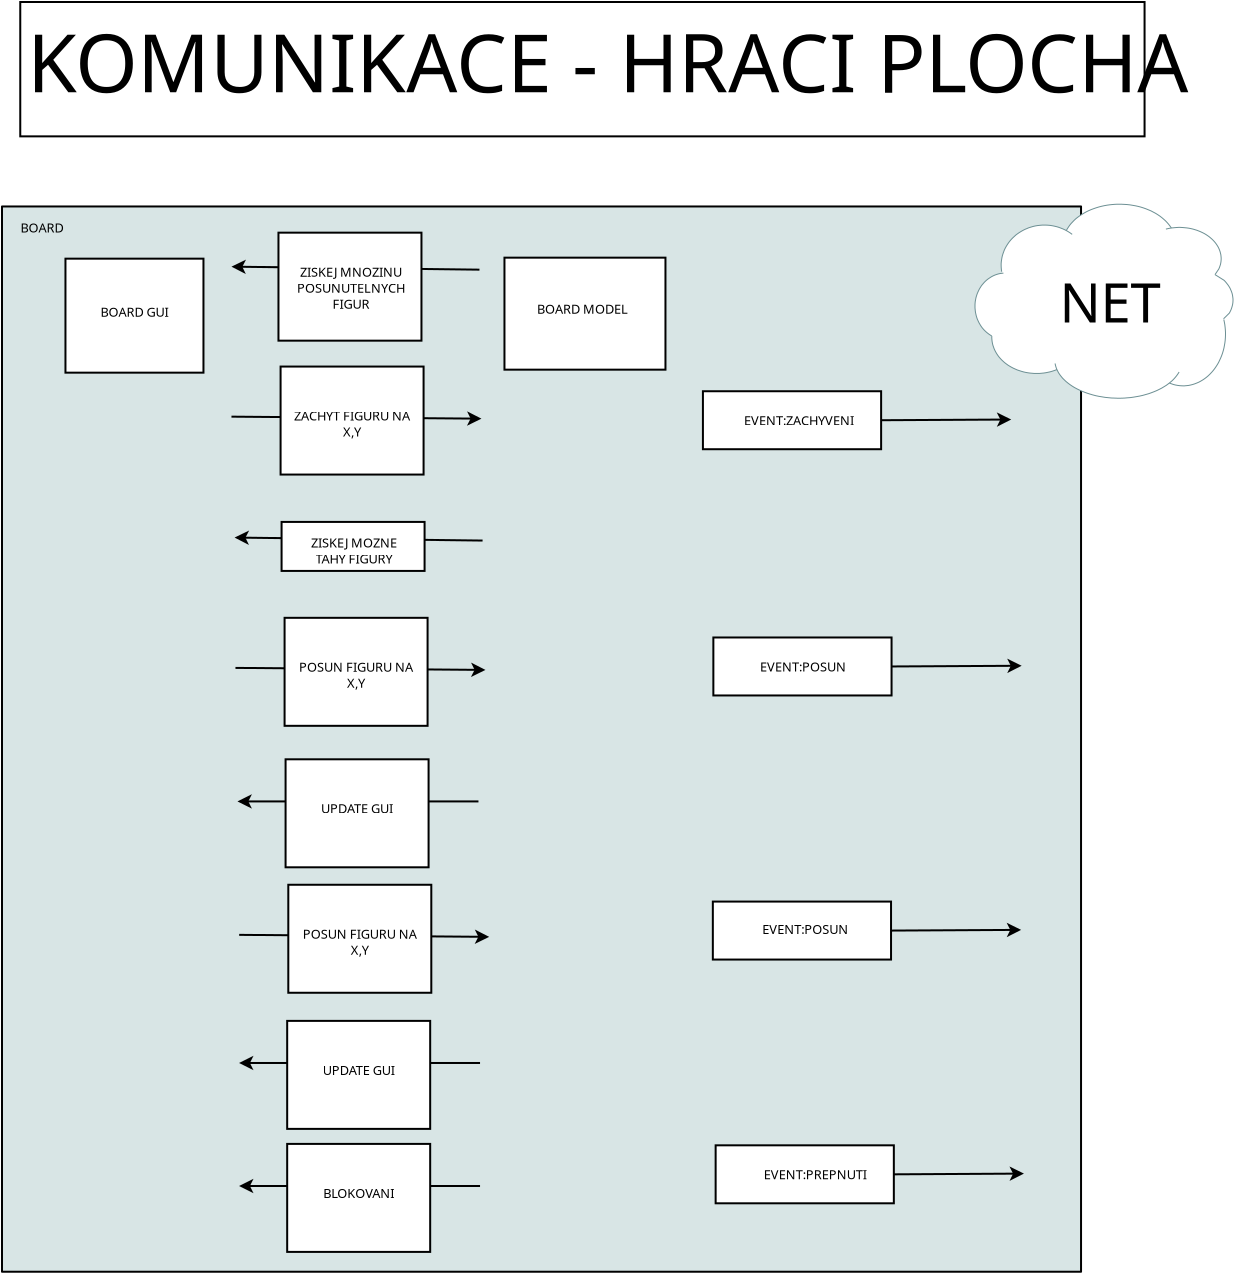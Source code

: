 <?xml version="1.0" encoding="UTF-8"?>
<dia:diagram xmlns:dia="http://www.lysator.liu.se/~alla/dia/">
  <dia:layer name="Background" visible="true">
    <dia:object type="Standard - Box" version="0" id="O0">
      <dia:attribute name="obj_pos">
        <dia:point val="-2.323,-0.56"/>
      </dia:attribute>
      <dia:attribute name="obj_bb">
        <dia:rectangle val="-2.373,-0.61;51.68,52.754"/>
      </dia:attribute>
      <dia:attribute name="elem_corner">
        <dia:point val="-2.323,-0.56"/>
      </dia:attribute>
      <dia:attribute name="elem_width">
        <dia:real val="53.952"/>
      </dia:attribute>
      <dia:attribute name="elem_height">
        <dia:real val="53.264"/>
      </dia:attribute>
      <dia:attribute name="inner_color">
        <dia:color val="#d8e5e5"/>
      </dia:attribute>
      <dia:attribute name="show_background">
        <dia:boolean val="true"/>
      </dia:attribute>
      <dia:attribute name="corner_radius">
        <dia:real val="1.175e-38"/>
      </dia:attribute>
    </dia:object>
    <dia:object type="Standard - Box" version="0" id="O1">
      <dia:attribute name="obj_pos">
        <dia:point val="0.85,2.05"/>
      </dia:attribute>
      <dia:attribute name="obj_bb">
        <dia:rectangle val="0.8,2;7.8,7.8"/>
      </dia:attribute>
      <dia:attribute name="elem_corner">
        <dia:point val="0.85,2.05"/>
      </dia:attribute>
      <dia:attribute name="elem_width">
        <dia:real val="6.9"/>
      </dia:attribute>
      <dia:attribute name="elem_height">
        <dia:real val="5.7"/>
      </dia:attribute>
      <dia:attribute name="show_background">
        <dia:boolean val="true"/>
      </dia:attribute>
    </dia:object>
    <dia:object type="Standard - Text" version="1" id="O2">
      <dia:attribute name="obj_pos">
        <dia:point val="2.6,4.95"/>
      </dia:attribute>
      <dia:attribute name="obj_bb">
        <dia:rectangle val="2.6,4.39;5.942,5.382"/>
      </dia:attribute>
      <dia:attribute name="text">
        <dia:composite type="text">
          <dia:attribute name="string">
            <dia:string>#BOARD GUI#</dia:string>
          </dia:attribute>
          <dia:attribute name="font">
            <dia:font family="sans" style="0" name="Helvetica"/>
          </dia:attribute>
          <dia:attribute name="height">
            <dia:real val="0.8"/>
          </dia:attribute>
          <dia:attribute name="pos">
            <dia:point val="2.6,4.95"/>
          </dia:attribute>
          <dia:attribute name="color">
            <dia:color val="#000000"/>
          </dia:attribute>
          <dia:attribute name="alignment">
            <dia:enum val="0"/>
          </dia:attribute>
        </dia:composite>
      </dia:attribute>
      <dia:attribute name="valign">
        <dia:enum val="3"/>
      </dia:attribute>
    </dia:object>
    <dia:object type="Standard - Box" version="0" id="O3">
      <dia:attribute name="obj_pos">
        <dia:point val="22.8,2"/>
      </dia:attribute>
      <dia:attribute name="obj_bb">
        <dia:rectangle val="22.75,1.95;30.9,7.65"/>
      </dia:attribute>
      <dia:attribute name="elem_corner">
        <dia:point val="22.8,2"/>
      </dia:attribute>
      <dia:attribute name="elem_width">
        <dia:real val="8.05"/>
      </dia:attribute>
      <dia:attribute name="elem_height">
        <dia:real val="5.6"/>
      </dia:attribute>
      <dia:attribute name="show_background">
        <dia:boolean val="true"/>
      </dia:attribute>
    </dia:object>
    <dia:object type="Standard - Text" version="1" id="O4">
      <dia:attribute name="obj_pos">
        <dia:point val="24.425,4.8"/>
      </dia:attribute>
      <dia:attribute name="obj_bb">
        <dia:rectangle val="24.425,4.24;28.815,5.232"/>
      </dia:attribute>
      <dia:attribute name="text">
        <dia:composite type="text">
          <dia:attribute name="string">
            <dia:string>#BOARD MODEL#</dia:string>
          </dia:attribute>
          <dia:attribute name="font">
            <dia:font family="sans" style="0" name="Helvetica"/>
          </dia:attribute>
          <dia:attribute name="height">
            <dia:real val="0.8"/>
          </dia:attribute>
          <dia:attribute name="pos">
            <dia:point val="24.425,4.8"/>
          </dia:attribute>
          <dia:attribute name="color">
            <dia:color val="#000000"/>
          </dia:attribute>
          <dia:attribute name="alignment">
            <dia:enum val="0"/>
          </dia:attribute>
        </dia:composite>
      </dia:attribute>
      <dia:attribute name="valign">
        <dia:enum val="3"/>
      </dia:attribute>
    </dia:object>
    <dia:object type="Standard - Line" version="0" id="O5">
      <dia:attribute name="obj_pos">
        <dia:point val="21.55,2.6"/>
      </dia:attribute>
      <dia:attribute name="obj_bb">
        <dia:rectangle val="9.094,1.949;21.601,2.951"/>
      </dia:attribute>
      <dia:attribute name="conn_endpoints">
        <dia:point val="21.55,2.6"/>
        <dia:point val="9.15,2.45"/>
      </dia:attribute>
      <dia:attribute name="numcp">
        <dia:int val="1"/>
      </dia:attribute>
      <dia:attribute name="end_arrow">
        <dia:enum val="22"/>
      </dia:attribute>
      <dia:attribute name="end_arrow_length">
        <dia:real val="0.5"/>
      </dia:attribute>
      <dia:attribute name="end_arrow_width">
        <dia:real val="0.5"/>
      </dia:attribute>
    </dia:object>
    <dia:object type="Standard - Box" version="0" id="O6">
      <dia:attribute name="obj_pos">
        <dia:point val="11.5,0.75"/>
      </dia:attribute>
      <dia:attribute name="obj_bb">
        <dia:rectangle val="11.45,0.7;18.7,6.2"/>
      </dia:attribute>
      <dia:attribute name="elem_corner">
        <dia:point val="11.5,0.75"/>
      </dia:attribute>
      <dia:attribute name="elem_width">
        <dia:real val="7.15"/>
      </dia:attribute>
      <dia:attribute name="elem_height">
        <dia:real val="5.4"/>
      </dia:attribute>
      <dia:attribute name="show_background">
        <dia:boolean val="true"/>
      </dia:attribute>
    </dia:object>
    <dia:object type="Standard - Text" version="1" id="O7">
      <dia:attribute name="obj_pos">
        <dia:point val="15.125,2.95"/>
      </dia:attribute>
      <dia:attribute name="obj_bb">
        <dia:rectangle val="12.565,2.39;17.702,4.982"/>
      </dia:attribute>
      <dia:attribute name="text">
        <dia:composite type="text">
          <dia:attribute name="string">
            <dia:string>#ZISKEJ MNOZINU
POSUNUTELNYCH
FIGUR#</dia:string>
          </dia:attribute>
          <dia:attribute name="font">
            <dia:font family="sans" style="0" name="Helvetica"/>
          </dia:attribute>
          <dia:attribute name="height">
            <dia:real val="0.8"/>
          </dia:attribute>
          <dia:attribute name="pos">
            <dia:point val="15.125,2.95"/>
          </dia:attribute>
          <dia:attribute name="color">
            <dia:color val="#000000"/>
          </dia:attribute>
          <dia:attribute name="alignment">
            <dia:enum val="1"/>
          </dia:attribute>
        </dia:composite>
      </dia:attribute>
      <dia:attribute name="valign">
        <dia:enum val="3"/>
      </dia:attribute>
    </dia:object>
    <dia:object type="Standard - Line" version="0" id="O8">
      <dia:attribute name="obj_pos">
        <dia:point val="9.15,9.95"/>
      </dia:attribute>
      <dia:attribute name="obj_bb">
        <dia:rectangle val="9.1,9.55;21.704,10.55"/>
      </dia:attribute>
      <dia:attribute name="conn_endpoints">
        <dia:point val="9.15,9.95"/>
        <dia:point val="21.65,10.05"/>
      </dia:attribute>
      <dia:attribute name="numcp">
        <dia:int val="1"/>
      </dia:attribute>
      <dia:attribute name="end_arrow">
        <dia:enum val="22"/>
      </dia:attribute>
      <dia:attribute name="end_arrow_length">
        <dia:real val="0.5"/>
      </dia:attribute>
      <dia:attribute name="end_arrow_width">
        <dia:real val="0.5"/>
      </dia:attribute>
    </dia:object>
    <dia:object type="Standard - Box" version="0" id="O9">
      <dia:attribute name="obj_pos">
        <dia:point val="11.606,7.445"/>
      </dia:attribute>
      <dia:attribute name="obj_bb">
        <dia:rectangle val="11.556,7.395;18.806,12.895"/>
      </dia:attribute>
      <dia:attribute name="elem_corner">
        <dia:point val="11.606,7.445"/>
      </dia:attribute>
      <dia:attribute name="elem_width">
        <dia:real val="7.15"/>
      </dia:attribute>
      <dia:attribute name="elem_height">
        <dia:real val="5.4"/>
      </dia:attribute>
      <dia:attribute name="show_background">
        <dia:boolean val="true"/>
      </dia:attribute>
    </dia:object>
    <dia:object type="Standard - Text" version="1" id="O10">
      <dia:attribute name="obj_pos">
        <dia:point val="15.181,10.145"/>
      </dia:attribute>
      <dia:attribute name="obj_bb">
        <dia:rectangle val="12.299,9.585;18.081,11.377"/>
      </dia:attribute>
      <dia:attribute name="text">
        <dia:composite type="text">
          <dia:attribute name="string">
            <dia:string>#ZACHYT FIGURU NA
X,Y#</dia:string>
          </dia:attribute>
          <dia:attribute name="font">
            <dia:font family="sans" style="0" name="Helvetica"/>
          </dia:attribute>
          <dia:attribute name="height">
            <dia:real val="0.8"/>
          </dia:attribute>
          <dia:attribute name="pos">
            <dia:point val="15.181,10.145"/>
          </dia:attribute>
          <dia:attribute name="color">
            <dia:color val="#000000"/>
          </dia:attribute>
          <dia:attribute name="alignment">
            <dia:enum val="1"/>
          </dia:attribute>
        </dia:composite>
      </dia:attribute>
      <dia:attribute name="valign">
        <dia:enum val="3"/>
      </dia:attribute>
      <dia:connections>
        <dia:connection handle="0" to="O9" connection="8"/>
      </dia:connections>
    </dia:object>
    <dia:object type="Standard - Line" version="0" id="O11">
      <dia:attribute name="obj_pos">
        <dia:point val="21.706,16.145"/>
      </dia:attribute>
      <dia:attribute name="obj_bb">
        <dia:rectangle val="9.25,15.494;21.757,16.496"/>
      </dia:attribute>
      <dia:attribute name="conn_endpoints">
        <dia:point val="21.706,16.145"/>
        <dia:point val="9.306,15.995"/>
      </dia:attribute>
      <dia:attribute name="numcp">
        <dia:int val="1"/>
      </dia:attribute>
      <dia:attribute name="end_arrow">
        <dia:enum val="22"/>
      </dia:attribute>
      <dia:attribute name="end_arrow_length">
        <dia:real val="0.5"/>
      </dia:attribute>
      <dia:attribute name="end_arrow_width">
        <dia:real val="0.5"/>
      </dia:attribute>
    </dia:object>
    <dia:object type="Standard - Box" version="0" id="O12">
      <dia:attribute name="obj_pos">
        <dia:point val="11.656,15.213"/>
      </dia:attribute>
      <dia:attribute name="obj_bb">
        <dia:rectangle val="11.606,15.162;18.856,17.712"/>
      </dia:attribute>
      <dia:attribute name="elem_corner">
        <dia:point val="11.656,15.213"/>
      </dia:attribute>
      <dia:attribute name="elem_width">
        <dia:real val="7.15"/>
      </dia:attribute>
      <dia:attribute name="elem_height">
        <dia:real val="2.45"/>
      </dia:attribute>
      <dia:attribute name="show_background">
        <dia:boolean val="true"/>
      </dia:attribute>
    </dia:object>
    <dia:object type="Standard - Text" version="1" id="O13">
      <dia:attribute name="obj_pos">
        <dia:point val="15.281,16.495"/>
      </dia:attribute>
      <dia:attribute name="obj_bb">
        <dia:rectangle val="13.175,15.935;17.404,17.727"/>
      </dia:attribute>
      <dia:attribute name="text">
        <dia:composite type="text">
          <dia:attribute name="string">
            <dia:string>#ZISKEJ MOZNE
TAHY FIGURY#</dia:string>
          </dia:attribute>
          <dia:attribute name="font">
            <dia:font family="sans" style="0" name="Helvetica"/>
          </dia:attribute>
          <dia:attribute name="height">
            <dia:real val="0.8"/>
          </dia:attribute>
          <dia:attribute name="pos">
            <dia:point val="15.281,16.495"/>
          </dia:attribute>
          <dia:attribute name="color">
            <dia:color val="#000000"/>
          </dia:attribute>
          <dia:attribute name="alignment">
            <dia:enum val="1"/>
          </dia:attribute>
        </dia:composite>
      </dia:attribute>
      <dia:attribute name="valign">
        <dia:enum val="3"/>
      </dia:attribute>
    </dia:object>
    <dia:object type="Standard - Line" version="0" id="O14">
      <dia:attribute name="obj_pos">
        <dia:point val="9.35,22.512"/>
      </dia:attribute>
      <dia:attribute name="obj_bb">
        <dia:rectangle val="9.3,22.112;21.904,23.113"/>
      </dia:attribute>
      <dia:attribute name="conn_endpoints">
        <dia:point val="9.35,22.512"/>
        <dia:point val="21.85,22.613"/>
      </dia:attribute>
      <dia:attribute name="numcp">
        <dia:int val="1"/>
      </dia:attribute>
      <dia:attribute name="end_arrow">
        <dia:enum val="22"/>
      </dia:attribute>
      <dia:attribute name="end_arrow_length">
        <dia:real val="0.5"/>
      </dia:attribute>
      <dia:attribute name="end_arrow_width">
        <dia:real val="0.5"/>
      </dia:attribute>
    </dia:object>
    <dia:object type="Standard - Box" version="0" id="O15">
      <dia:attribute name="obj_pos">
        <dia:point val="11.806,20.008"/>
      </dia:attribute>
      <dia:attribute name="obj_bb">
        <dia:rectangle val="11.756,19.957;19.006,25.457"/>
      </dia:attribute>
      <dia:attribute name="elem_corner">
        <dia:point val="11.806,20.008"/>
      </dia:attribute>
      <dia:attribute name="elem_width">
        <dia:real val="7.15"/>
      </dia:attribute>
      <dia:attribute name="elem_height">
        <dia:real val="5.4"/>
      </dia:attribute>
      <dia:attribute name="show_background">
        <dia:boolean val="true"/>
      </dia:attribute>
    </dia:object>
    <dia:object type="Standard - Text" version="1" id="O16">
      <dia:attribute name="obj_pos">
        <dia:point val="15.381,22.707"/>
      </dia:attribute>
      <dia:attribute name="obj_bb">
        <dia:rectangle val="12.649,22.148;18.131,23.939"/>
      </dia:attribute>
      <dia:attribute name="text">
        <dia:composite type="text">
          <dia:attribute name="string">
            <dia:string>#POSUN FIGURU NA
X,Y#</dia:string>
          </dia:attribute>
          <dia:attribute name="font">
            <dia:font family="sans" style="0" name="Helvetica"/>
          </dia:attribute>
          <dia:attribute name="height">
            <dia:real val="0.8"/>
          </dia:attribute>
          <dia:attribute name="pos">
            <dia:point val="15.381,22.707"/>
          </dia:attribute>
          <dia:attribute name="color">
            <dia:color val="#000000"/>
          </dia:attribute>
          <dia:attribute name="alignment">
            <dia:enum val="1"/>
          </dia:attribute>
        </dia:composite>
      </dia:attribute>
      <dia:attribute name="valign">
        <dia:enum val="3"/>
      </dia:attribute>
      <dia:connections>
        <dia:connection handle="0" to="O15" connection="8"/>
      </dia:connections>
    </dia:object>
    <dia:object type="Standard - Line" version="0" id="O17">
      <dia:attribute name="obj_pos">
        <dia:point val="21.5,29.188"/>
      </dia:attribute>
      <dia:attribute name="obj_bb">
        <dia:rectangle val="9.4,28.688;21.55,29.688"/>
      </dia:attribute>
      <dia:attribute name="conn_endpoints">
        <dia:point val="21.5,29.188"/>
        <dia:point val="9.45,29.188"/>
      </dia:attribute>
      <dia:attribute name="numcp">
        <dia:int val="1"/>
      </dia:attribute>
      <dia:attribute name="end_arrow">
        <dia:enum val="22"/>
      </dia:attribute>
      <dia:attribute name="end_arrow_length">
        <dia:real val="0.5"/>
      </dia:attribute>
      <dia:attribute name="end_arrow_width">
        <dia:real val="0.5"/>
      </dia:attribute>
    </dia:object>
    <dia:object type="Standard - Box" version="0" id="O18">
      <dia:attribute name="obj_pos">
        <dia:point val="11.856,27.082"/>
      </dia:attribute>
      <dia:attribute name="obj_bb">
        <dia:rectangle val="11.806,27.032;19.056,32.532"/>
      </dia:attribute>
      <dia:attribute name="elem_corner">
        <dia:point val="11.856,27.082"/>
      </dia:attribute>
      <dia:attribute name="elem_width">
        <dia:real val="7.15"/>
      </dia:attribute>
      <dia:attribute name="elem_height">
        <dia:real val="5.4"/>
      </dia:attribute>
      <dia:attribute name="show_background">
        <dia:boolean val="true"/>
      </dia:attribute>
    </dia:object>
    <dia:object type="Standard - Text" version="1" id="O19">
      <dia:attribute name="obj_pos">
        <dia:point val="15.431,29.782"/>
      </dia:attribute>
      <dia:attribute name="obj_bb">
        <dia:rectangle val="13.666,29.223;17.213,30.214"/>
      </dia:attribute>
      <dia:attribute name="text">
        <dia:composite type="text">
          <dia:attribute name="string">
            <dia:string>#UPDATE GUI#</dia:string>
          </dia:attribute>
          <dia:attribute name="font">
            <dia:font family="sans" style="0" name="Helvetica"/>
          </dia:attribute>
          <dia:attribute name="height">
            <dia:real val="0.8"/>
          </dia:attribute>
          <dia:attribute name="pos">
            <dia:point val="15.431,29.782"/>
          </dia:attribute>
          <dia:attribute name="color">
            <dia:color val="#000000"/>
          </dia:attribute>
          <dia:attribute name="alignment">
            <dia:enum val="1"/>
          </dia:attribute>
        </dia:composite>
      </dia:attribute>
      <dia:attribute name="valign">
        <dia:enum val="3"/>
      </dia:attribute>
      <dia:connections>
        <dia:connection handle="0" to="O18" connection="8"/>
      </dia:connections>
    </dia:object>
    <dia:object type="Standard - Text" version="1" id="O20">
      <dia:attribute name="obj_pos">
        <dia:point val="-1.403,0.748"/>
      </dia:attribute>
      <dia:attribute name="obj_bb">
        <dia:rectangle val="-1.403,0.188;0.701,1.18"/>
      </dia:attribute>
      <dia:attribute name="text">
        <dia:composite type="text">
          <dia:attribute name="string">
            <dia:string>#BOARD#</dia:string>
          </dia:attribute>
          <dia:attribute name="font">
            <dia:font family="sans" style="0" name="Helvetica"/>
          </dia:attribute>
          <dia:attribute name="height">
            <dia:real val="0.8"/>
          </dia:attribute>
          <dia:attribute name="pos">
            <dia:point val="-1.403,0.748"/>
          </dia:attribute>
          <dia:attribute name="color">
            <dia:color val="#000000"/>
          </dia:attribute>
          <dia:attribute name="alignment">
            <dia:enum val="0"/>
          </dia:attribute>
        </dia:composite>
      </dia:attribute>
      <dia:attribute name="valign">
        <dia:enum val="3"/>
      </dia:attribute>
    </dia:object>
    <dia:object type="Standard - Box" version="0" id="O21">
      <dia:attribute name="obj_pos">
        <dia:point val="33.245,20.991"/>
      </dia:attribute>
      <dia:attribute name="obj_bb">
        <dia:rectangle val="33.195,20.941;42.204,23.94"/>
      </dia:attribute>
      <dia:attribute name="elem_corner">
        <dia:point val="33.245,20.991"/>
      </dia:attribute>
      <dia:attribute name="elem_width">
        <dia:real val="8.91"/>
      </dia:attribute>
      <dia:attribute name="elem_height">
        <dia:real val="2.899"/>
      </dia:attribute>
      <dia:attribute name="show_background">
        <dia:boolean val="true"/>
      </dia:attribute>
    </dia:object>
    <dia:object type="Standard - Text" version="1" id="O22">
      <dia:attribute name="obj_pos">
        <dia:point val="35.578,22.688"/>
      </dia:attribute>
      <dia:attribute name="obj_bb">
        <dia:rectangle val="35.578,22.128;39.693,23.119"/>
      </dia:attribute>
      <dia:attribute name="text">
        <dia:composite type="text">
          <dia:attribute name="string">
            <dia:string>#EVENT:POSUN#</dia:string>
          </dia:attribute>
          <dia:attribute name="font">
            <dia:font family="sans" style="0" name="Helvetica"/>
          </dia:attribute>
          <dia:attribute name="height">
            <dia:real val="0.8"/>
          </dia:attribute>
          <dia:attribute name="pos">
            <dia:point val="35.578,22.688"/>
          </dia:attribute>
          <dia:attribute name="color">
            <dia:color val="#000000"/>
          </dia:attribute>
          <dia:attribute name="alignment">
            <dia:enum val="0"/>
          </dia:attribute>
        </dia:composite>
      </dia:attribute>
      <dia:attribute name="valign">
        <dia:enum val="3"/>
      </dia:attribute>
    </dia:object>
    <dia:object type="Standard - Line" version="0" id="O23">
      <dia:attribute name="obj_pos">
        <dia:point val="42.154,22.44"/>
      </dia:attribute>
      <dia:attribute name="obj_bb">
        <dia:rectangle val="42.104,21.904;48.712,22.905"/>
      </dia:attribute>
      <dia:attribute name="conn_endpoints">
        <dia:point val="42.154,22.44"/>
        <dia:point val="48.66,22.405"/>
      </dia:attribute>
      <dia:attribute name="numcp">
        <dia:int val="1"/>
      </dia:attribute>
      <dia:attribute name="end_arrow">
        <dia:enum val="22"/>
      </dia:attribute>
      <dia:attribute name="end_arrow_length">
        <dia:real val="0.5"/>
      </dia:attribute>
      <dia:attribute name="end_arrow_width">
        <dia:real val="0.5"/>
      </dia:attribute>
      <dia:connections>
        <dia:connection handle="0" to="O21" connection="4"/>
      </dia:connections>
    </dia:object>
    <dia:object type="Standard - Line" version="0" id="O24">
      <dia:attribute name="obj_pos">
        <dia:point val="9.536,35.86"/>
      </dia:attribute>
      <dia:attribute name="obj_bb">
        <dia:rectangle val="9.486,35.459;22.09,36.46"/>
      </dia:attribute>
      <dia:attribute name="conn_endpoints">
        <dia:point val="9.536,35.86"/>
        <dia:point val="22.037,35.96"/>
      </dia:attribute>
      <dia:attribute name="numcp">
        <dia:int val="1"/>
      </dia:attribute>
      <dia:attribute name="end_arrow">
        <dia:enum val="22"/>
      </dia:attribute>
      <dia:attribute name="end_arrow_length">
        <dia:real val="0.5"/>
      </dia:attribute>
      <dia:attribute name="end_arrow_width">
        <dia:real val="0.5"/>
      </dia:attribute>
    </dia:object>
    <dia:object type="Standard - Box" version="0" id="O25">
      <dia:attribute name="obj_pos">
        <dia:point val="11.992,33.355"/>
      </dia:attribute>
      <dia:attribute name="obj_bb">
        <dia:rectangle val="11.943,33.305;19.192,38.805"/>
      </dia:attribute>
      <dia:attribute name="elem_corner">
        <dia:point val="11.992,33.355"/>
      </dia:attribute>
      <dia:attribute name="elem_width">
        <dia:real val="7.15"/>
      </dia:attribute>
      <dia:attribute name="elem_height">
        <dia:real val="5.4"/>
      </dia:attribute>
      <dia:attribute name="show_background">
        <dia:boolean val="true"/>
      </dia:attribute>
    </dia:object>
    <dia:object type="Standard - Text" version="1" id="O26">
      <dia:attribute name="obj_pos">
        <dia:point val="15.568,36.055"/>
      </dia:attribute>
      <dia:attribute name="obj_bb">
        <dia:rectangle val="12.835,35.512;18.3,37.252"/>
      </dia:attribute>
      <dia:attribute name="text">
        <dia:composite type="text">
          <dia:attribute name="string">
            <dia:string>#POSUN FIGURU NA
X,Y#</dia:string>
          </dia:attribute>
          <dia:attribute name="font">
            <dia:font family="sans" style="0" name="Helvetica"/>
          </dia:attribute>
          <dia:attribute name="height">
            <dia:real val="0.8"/>
          </dia:attribute>
          <dia:attribute name="pos">
            <dia:point val="15.568,36.055"/>
          </dia:attribute>
          <dia:attribute name="color">
            <dia:color val="#000000"/>
          </dia:attribute>
          <dia:attribute name="alignment">
            <dia:enum val="1"/>
          </dia:attribute>
        </dia:composite>
      </dia:attribute>
      <dia:attribute name="valign">
        <dia:enum val="3"/>
      </dia:attribute>
      <dia:connections>
        <dia:connection handle="0" to="O25" connection="8"/>
      </dia:connections>
    </dia:object>
    <dia:object type="Standard - Box" version="0" id="O27">
      <dia:attribute name="obj_pos">
        <dia:point val="33.219,34.196"/>
      </dia:attribute>
      <dia:attribute name="obj_bb">
        <dia:rectangle val="33.169,34.146;42.178,37.145"/>
      </dia:attribute>
      <dia:attribute name="elem_corner">
        <dia:point val="33.219,34.196"/>
      </dia:attribute>
      <dia:attribute name="elem_width">
        <dia:real val="8.91"/>
      </dia:attribute>
      <dia:attribute name="elem_height">
        <dia:real val="2.899"/>
      </dia:attribute>
      <dia:attribute name="show_background">
        <dia:boolean val="true"/>
      </dia:attribute>
    </dia:object>
    <dia:object type="Standard - Text" version="1" id="O28">
      <dia:attribute name="obj_pos">
        <dia:point val="35.694,35.823"/>
      </dia:attribute>
      <dia:attribute name="obj_bb">
        <dia:rectangle val="35.694,35.263;39.808,36.254"/>
      </dia:attribute>
      <dia:attribute name="text">
        <dia:composite type="text">
          <dia:attribute name="string">
            <dia:string>#EVENT:POSUN#</dia:string>
          </dia:attribute>
          <dia:attribute name="font">
            <dia:font family="sans" style="0" name="Helvetica"/>
          </dia:attribute>
          <dia:attribute name="height">
            <dia:real val="0.8"/>
          </dia:attribute>
          <dia:attribute name="pos">
            <dia:point val="35.694,35.823"/>
          </dia:attribute>
          <dia:attribute name="color">
            <dia:color val="#000000"/>
          </dia:attribute>
          <dia:attribute name="alignment">
            <dia:enum val="0"/>
          </dia:attribute>
        </dia:composite>
      </dia:attribute>
      <dia:attribute name="valign">
        <dia:enum val="3"/>
      </dia:attribute>
    </dia:object>
    <dia:object type="Standard - Line" version="0" id="O29">
      <dia:attribute name="obj_pos">
        <dia:point val="42.128,35.646"/>
      </dia:attribute>
      <dia:attribute name="obj_bb">
        <dia:rectangle val="42.078,35.11;48.686,36.111"/>
      </dia:attribute>
      <dia:attribute name="conn_endpoints">
        <dia:point val="42.128,35.646"/>
        <dia:point val="48.634,35.611"/>
      </dia:attribute>
      <dia:attribute name="numcp">
        <dia:int val="1"/>
      </dia:attribute>
      <dia:attribute name="end_arrow">
        <dia:enum val="22"/>
      </dia:attribute>
      <dia:attribute name="end_arrow_length">
        <dia:real val="0.5"/>
      </dia:attribute>
      <dia:attribute name="end_arrow_width">
        <dia:real val="0.5"/>
      </dia:attribute>
      <dia:connections>
        <dia:connection handle="0" to="O27" connection="4"/>
      </dia:connections>
    </dia:object>
    <dia:object type="Cisco - Cloud White" version="0" id="O30">
      <dia:attribute name="obj_pos">
        <dia:point val="46.327,-0.671"/>
      </dia:attribute>
      <dia:attribute name="obj_bb">
        <dia:rectangle val="46.326,-0.672;59.227,9.029"/>
      </dia:attribute>
      <dia:attribute name="elem_corner">
        <dia:point val="46.327,-0.671"/>
      </dia:attribute>
      <dia:attribute name="elem_width">
        <dia:real val="12.9"/>
      </dia:attribute>
      <dia:attribute name="elem_height">
        <dia:real val="9.7"/>
      </dia:attribute>
      <dia:attribute name="line_width">
        <dia:real val="0.1"/>
      </dia:attribute>
      <dia:attribute name="line_colour">
        <dia:color val="#000000"/>
      </dia:attribute>
      <dia:attribute name="fill_colour">
        <dia:color val="#ffffff"/>
      </dia:attribute>
      <dia:attribute name="show_background">
        <dia:boolean val="true"/>
      </dia:attribute>
      <dia:attribute name="line_style">
        <dia:enum val="0"/>
        <dia:real val="1"/>
      </dia:attribute>
      <dia:attribute name="flip_horizontal">
        <dia:boolean val="false"/>
      </dia:attribute>
      <dia:attribute name="flip_vertical">
        <dia:boolean val="false"/>
      </dia:attribute>
    </dia:object>
    <dia:object type="Standard - Text" version="1" id="O31">
      <dia:attribute name="obj_pos">
        <dia:point val="50.552,5.241"/>
      </dia:attribute>
      <dia:attribute name="obj_bb">
        <dia:rectangle val="50.552,2.867;55.562,7.068"/>
      </dia:attribute>
      <dia:attribute name="text">
        <dia:composite type="text">
          <dia:attribute name="string">
            <dia:string>#NET#</dia:string>
          </dia:attribute>
          <dia:attribute name="font">
            <dia:font family="sans" style="0" name="Helvetica"/>
          </dia:attribute>
          <dia:attribute name="height">
            <dia:real val="3.4"/>
          </dia:attribute>
          <dia:attribute name="pos">
            <dia:point val="50.552,5.241"/>
          </dia:attribute>
          <dia:attribute name="color">
            <dia:color val="#000000"/>
          </dia:attribute>
          <dia:attribute name="alignment">
            <dia:enum val="0"/>
          </dia:attribute>
        </dia:composite>
      </dia:attribute>
      <dia:attribute name="valign">
        <dia:enum val="3"/>
      </dia:attribute>
    </dia:object>
    <dia:object type="Standard - Line" version="0" id="O32">
      <dia:attribute name="obj_pos">
        <dia:point val="21.579,42.266"/>
      </dia:attribute>
      <dia:attribute name="obj_bb">
        <dia:rectangle val="9.48,41.766;21.63,42.766"/>
      </dia:attribute>
      <dia:attribute name="conn_endpoints">
        <dia:point val="21.579,42.266"/>
        <dia:point val="9.53,42.266"/>
      </dia:attribute>
      <dia:attribute name="numcp">
        <dia:int val="1"/>
      </dia:attribute>
      <dia:attribute name="end_arrow">
        <dia:enum val="22"/>
      </dia:attribute>
      <dia:attribute name="end_arrow_length">
        <dia:real val="0.5"/>
      </dia:attribute>
      <dia:attribute name="end_arrow_width">
        <dia:real val="0.5"/>
      </dia:attribute>
    </dia:object>
    <dia:object type="Standard - Box" version="0" id="O33">
      <dia:attribute name="obj_pos">
        <dia:point val="11.936,40.161"/>
      </dia:attribute>
      <dia:attribute name="obj_bb">
        <dia:rectangle val="11.886,40.111;19.136,45.611"/>
      </dia:attribute>
      <dia:attribute name="elem_corner">
        <dia:point val="11.936,40.161"/>
      </dia:attribute>
      <dia:attribute name="elem_width">
        <dia:real val="7.15"/>
      </dia:attribute>
      <dia:attribute name="elem_height">
        <dia:real val="5.4"/>
      </dia:attribute>
      <dia:attribute name="show_background">
        <dia:boolean val="true"/>
      </dia:attribute>
    </dia:object>
    <dia:object type="Standard - Text" version="1" id="O34">
      <dia:attribute name="obj_pos">
        <dia:point val="15.511,42.861"/>
      </dia:attribute>
      <dia:attribute name="obj_bb">
        <dia:rectangle val="13.746,42.301;17.293,43.292"/>
      </dia:attribute>
      <dia:attribute name="text">
        <dia:composite type="text">
          <dia:attribute name="string">
            <dia:string>#UPDATE GUI#</dia:string>
          </dia:attribute>
          <dia:attribute name="font">
            <dia:font family="sans" style="0" name="Helvetica"/>
          </dia:attribute>
          <dia:attribute name="height">
            <dia:real val="0.8"/>
          </dia:attribute>
          <dia:attribute name="pos">
            <dia:point val="15.511,42.861"/>
          </dia:attribute>
          <dia:attribute name="color">
            <dia:color val="#000000"/>
          </dia:attribute>
          <dia:attribute name="alignment">
            <dia:enum val="1"/>
          </dia:attribute>
        </dia:composite>
      </dia:attribute>
      <dia:attribute name="valign">
        <dia:enum val="3"/>
      </dia:attribute>
      <dia:connections>
        <dia:connection handle="0" to="O33" connection="8"/>
      </dia:connections>
    </dia:object>
    <dia:object type="Standard - Line" version="0" id="O35">
      <dia:attribute name="obj_pos">
        <dia:point val="21.579,48.417"/>
      </dia:attribute>
      <dia:attribute name="obj_bb">
        <dia:rectangle val="9.48,47.917;21.63,48.917"/>
      </dia:attribute>
      <dia:attribute name="conn_endpoints">
        <dia:point val="21.579,48.417"/>
        <dia:point val="9.53,48.417"/>
      </dia:attribute>
      <dia:attribute name="numcp">
        <dia:int val="1"/>
      </dia:attribute>
      <dia:attribute name="end_arrow">
        <dia:enum val="22"/>
      </dia:attribute>
      <dia:attribute name="end_arrow_length">
        <dia:real val="0.5"/>
      </dia:attribute>
      <dia:attribute name="end_arrow_width">
        <dia:real val="0.5"/>
      </dia:attribute>
    </dia:object>
    <dia:object type="Standard - Box" version="0" id="O36">
      <dia:attribute name="obj_pos">
        <dia:point val="11.936,46.312"/>
      </dia:attribute>
      <dia:attribute name="obj_bb">
        <dia:rectangle val="11.886,46.263;19.136,51.763"/>
      </dia:attribute>
      <dia:attribute name="elem_corner">
        <dia:point val="11.936,46.312"/>
      </dia:attribute>
      <dia:attribute name="elem_width">
        <dia:real val="7.15"/>
      </dia:attribute>
      <dia:attribute name="elem_height">
        <dia:real val="5.4"/>
      </dia:attribute>
      <dia:attribute name="show_background">
        <dia:boolean val="true"/>
      </dia:attribute>
    </dia:object>
    <dia:object type="Standard - Text" version="1" id="O37">
      <dia:attribute name="obj_pos">
        <dia:point val="15.511,49.013"/>
      </dia:attribute>
      <dia:attribute name="obj_bb">
        <dia:rectangle val="13.831,48.453;17.174,49.444"/>
      </dia:attribute>
      <dia:attribute name="text">
        <dia:composite type="text">
          <dia:attribute name="string">
            <dia:string>#BLOKOVANI#</dia:string>
          </dia:attribute>
          <dia:attribute name="font">
            <dia:font family="sans" style="0" name="Helvetica"/>
          </dia:attribute>
          <dia:attribute name="height">
            <dia:real val="0.8"/>
          </dia:attribute>
          <dia:attribute name="pos">
            <dia:point val="15.511,49.013"/>
          </dia:attribute>
          <dia:attribute name="color">
            <dia:color val="#000000"/>
          </dia:attribute>
          <dia:attribute name="alignment">
            <dia:enum val="1"/>
          </dia:attribute>
        </dia:composite>
      </dia:attribute>
      <dia:attribute name="valign">
        <dia:enum val="3"/>
      </dia:attribute>
      <dia:connections>
        <dia:connection handle="0" to="O36" connection="8"/>
      </dia:connections>
    </dia:object>
    <dia:object type="Standard - Box" version="0" id="O38">
      <dia:attribute name="obj_pos">
        <dia:point val="33.359,46.383"/>
      </dia:attribute>
      <dia:attribute name="obj_bb">
        <dia:rectangle val="33.309,46.333;42.319,49.332"/>
      </dia:attribute>
      <dia:attribute name="elem_corner">
        <dia:point val="33.359,46.383"/>
      </dia:attribute>
      <dia:attribute name="elem_width">
        <dia:real val="8.91"/>
      </dia:attribute>
      <dia:attribute name="elem_height">
        <dia:real val="2.899"/>
      </dia:attribute>
      <dia:attribute name="show_background">
        <dia:boolean val="true"/>
      </dia:attribute>
    </dia:object>
    <dia:object type="Standard - Text" version="1" id="O39">
      <dia:attribute name="obj_pos">
        <dia:point val="35.763,48.08"/>
      </dia:attribute>
      <dia:attribute name="obj_bb">
        <dia:rectangle val="35.763,47.521;40.703,48.512"/>
      </dia:attribute>
      <dia:attribute name="text">
        <dia:composite type="text">
          <dia:attribute name="string">
            <dia:string>#EVENT:PREPNUTI#</dia:string>
          </dia:attribute>
          <dia:attribute name="font">
            <dia:font family="sans" style="0" name="Helvetica"/>
          </dia:attribute>
          <dia:attribute name="height">
            <dia:real val="0.8"/>
          </dia:attribute>
          <dia:attribute name="pos">
            <dia:point val="35.763,48.08"/>
          </dia:attribute>
          <dia:attribute name="color">
            <dia:color val="#000000"/>
          </dia:attribute>
          <dia:attribute name="alignment">
            <dia:enum val="0"/>
          </dia:attribute>
        </dia:composite>
      </dia:attribute>
      <dia:attribute name="valign">
        <dia:enum val="3"/>
      </dia:attribute>
    </dia:object>
    <dia:object type="Standard - Line" version="0" id="O40">
      <dia:attribute name="obj_pos">
        <dia:point val="42.269,47.833"/>
      </dia:attribute>
      <dia:attribute name="obj_bb">
        <dia:rectangle val="42.218,47.297;48.827,48.298"/>
      </dia:attribute>
      <dia:attribute name="conn_endpoints">
        <dia:point val="42.269,47.833"/>
        <dia:point val="48.774,47.797"/>
      </dia:attribute>
      <dia:attribute name="numcp">
        <dia:int val="1"/>
      </dia:attribute>
      <dia:attribute name="end_arrow">
        <dia:enum val="22"/>
      </dia:attribute>
      <dia:attribute name="end_arrow_length">
        <dia:real val="0.5"/>
      </dia:attribute>
      <dia:attribute name="end_arrow_width">
        <dia:real val="0.5"/>
      </dia:attribute>
      <dia:connections>
        <dia:connection handle="0" to="O38" connection="4"/>
      </dia:connections>
    </dia:object>
    <dia:object type="Standard - Box" version="0" id="O41">
      <dia:attribute name="obj_pos">
        <dia:point val="32.723,8.679"/>
      </dia:attribute>
      <dia:attribute name="obj_bb">
        <dia:rectangle val="32.673,8.629;41.682,11.628"/>
      </dia:attribute>
      <dia:attribute name="elem_corner">
        <dia:point val="32.723,8.679"/>
      </dia:attribute>
      <dia:attribute name="elem_width">
        <dia:real val="8.91"/>
      </dia:attribute>
      <dia:attribute name="elem_height">
        <dia:real val="2.899"/>
      </dia:attribute>
      <dia:attribute name="show_background">
        <dia:boolean val="true"/>
      </dia:attribute>
    </dia:object>
    <dia:object type="Standard - Text" version="1" id="O42">
      <dia:attribute name="obj_pos">
        <dia:point val="34.773,10.376"/>
      </dia:attribute>
      <dia:attribute name="obj_bb">
        <dia:rectangle val="34.773,9.816;40.205,10.807"/>
      </dia:attribute>
      <dia:attribute name="text">
        <dia:composite type="text">
          <dia:attribute name="string">
            <dia:string>#EVENT:ZACHYVENI#</dia:string>
          </dia:attribute>
          <dia:attribute name="font">
            <dia:font family="sans" style="0" name="Helvetica"/>
          </dia:attribute>
          <dia:attribute name="height">
            <dia:real val="0.8"/>
          </dia:attribute>
          <dia:attribute name="pos">
            <dia:point val="34.773,10.376"/>
          </dia:attribute>
          <dia:attribute name="color">
            <dia:color val="#000000"/>
          </dia:attribute>
          <dia:attribute name="alignment">
            <dia:enum val="0"/>
          </dia:attribute>
        </dia:composite>
      </dia:attribute>
      <dia:attribute name="valign">
        <dia:enum val="3"/>
      </dia:attribute>
    </dia:object>
    <dia:object type="Standard - Line" version="0" id="O43">
      <dia:attribute name="obj_pos">
        <dia:point val="41.632,10.128"/>
      </dia:attribute>
      <dia:attribute name="obj_bb">
        <dia:rectangle val="41.582,9.593;48.19,10.593"/>
      </dia:attribute>
      <dia:attribute name="conn_endpoints">
        <dia:point val="41.632,10.128"/>
        <dia:point val="48.138,10.093"/>
      </dia:attribute>
      <dia:attribute name="numcp">
        <dia:int val="1"/>
      </dia:attribute>
      <dia:attribute name="end_arrow">
        <dia:enum val="22"/>
      </dia:attribute>
      <dia:attribute name="end_arrow_length">
        <dia:real val="0.5"/>
      </dia:attribute>
      <dia:attribute name="end_arrow_width">
        <dia:real val="0.5"/>
      </dia:attribute>
      <dia:connections>
        <dia:connection handle="0" to="O41" connection="4"/>
      </dia:connections>
    </dia:object>
    <dia:object type="Standard - Box" version="0" id="O44">
      <dia:attribute name="obj_pos">
        <dia:point val="-1.41,-10.783"/>
      </dia:attribute>
      <dia:attribute name="obj_bb">
        <dia:rectangle val="-1.46,-10.833;54.855,-4.015"/>
      </dia:attribute>
      <dia:attribute name="elem_corner">
        <dia:point val="-1.41,-10.783"/>
      </dia:attribute>
      <dia:attribute name="elem_width">
        <dia:real val="56.215"/>
      </dia:attribute>
      <dia:attribute name="elem_height">
        <dia:real val="6.718"/>
      </dia:attribute>
      <dia:attribute name="show_background">
        <dia:boolean val="true"/>
      </dia:attribute>
    </dia:object>
    <dia:object type="Standard - Text" version="1" id="O45">
      <dia:attribute name="obj_pos">
        <dia:point val="-1.056,-6.275"/>
      </dia:attribute>
      <dia:attribute name="obj_bb">
        <dia:rectangle val="-1.056,-9.766;54.03,-3.588"/>
      </dia:attribute>
      <dia:attribute name="text">
        <dia:composite type="text">
          <dia:attribute name="string">
            <dia:string>#KOMUNIKACE - HRACI PLOCHA#</dia:string>
          </dia:attribute>
          <dia:attribute name="font">
            <dia:font family="sans" style="0" name="Helvetica"/>
          </dia:attribute>
          <dia:attribute name="height">
            <dia:real val="5"/>
          </dia:attribute>
          <dia:attribute name="pos">
            <dia:point val="-1.056,-6.275"/>
          </dia:attribute>
          <dia:attribute name="color">
            <dia:color val="#000000"/>
          </dia:attribute>
          <dia:attribute name="alignment">
            <dia:enum val="0"/>
          </dia:attribute>
        </dia:composite>
      </dia:attribute>
      <dia:attribute name="valign">
        <dia:enum val="3"/>
      </dia:attribute>
    </dia:object>
  </dia:layer>
</dia:diagram>
